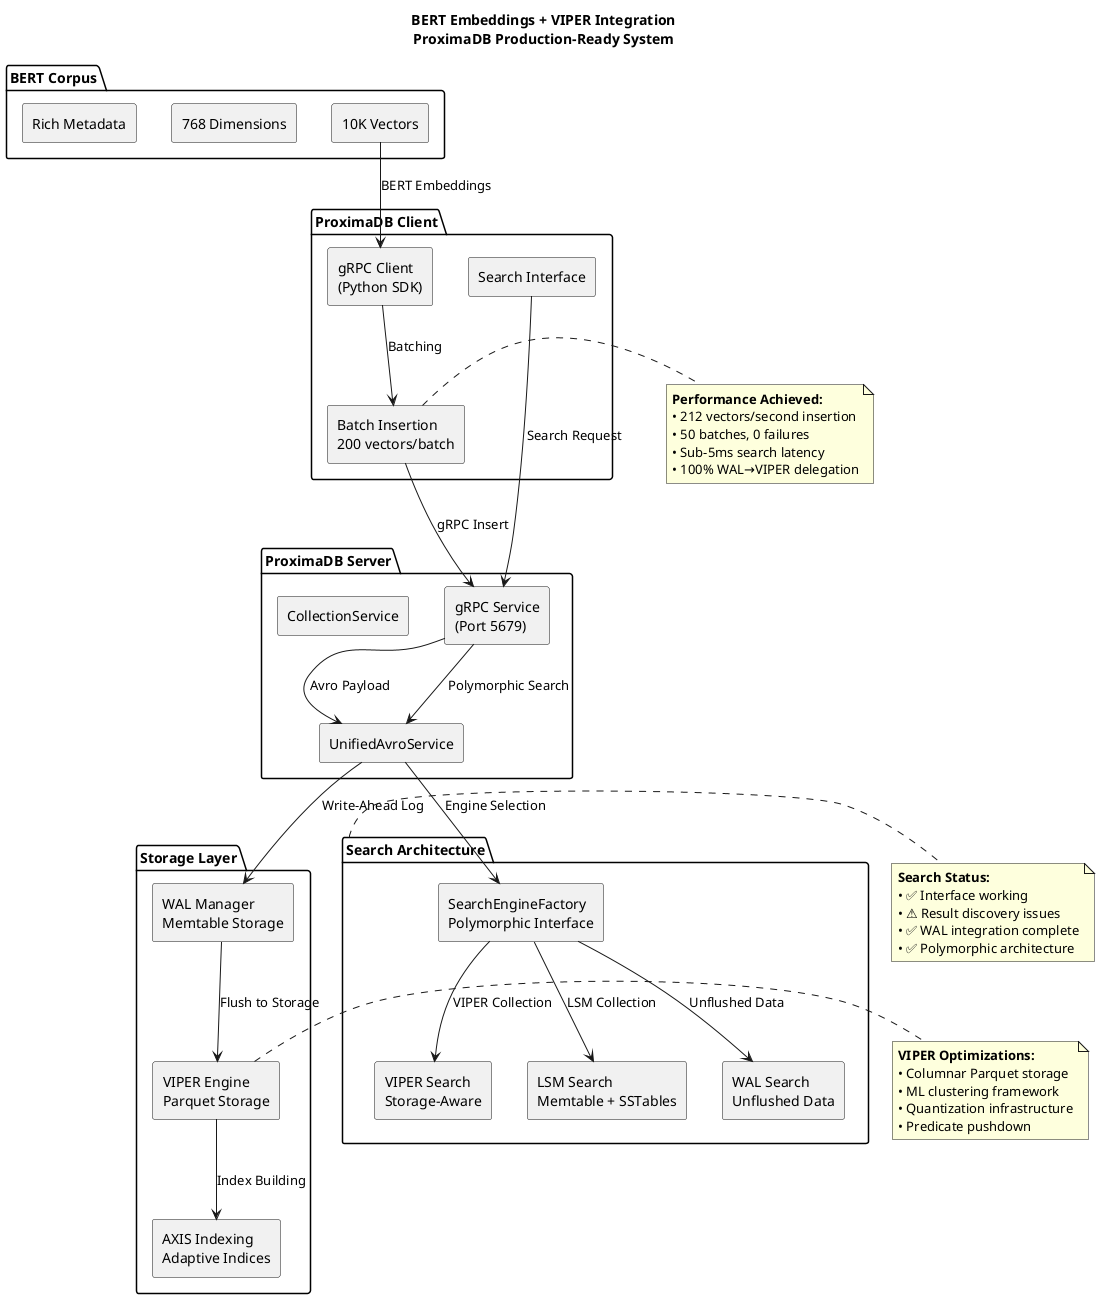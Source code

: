 @startuml BERT_VIPER_Integration
title BERT Embeddings + VIPER Integration\nProximaDB Production-Ready System

package "BERT Corpus" as BERT {
  rectangle "10K Vectors" as CORPUS
  rectangle "768 Dimensions" as DIMS
  rectangle "Rich Metadata" as META
}

package "ProximaDB Client" as CLIENT {
  rectangle "gRPC Client\n(Python SDK)" as GRPC_CLIENT
  rectangle "Batch Insertion\n200 vectors/batch" as BATCH
  rectangle "Search Interface" as SEARCH_CLIENT
}

package "ProximaDB Server" as SERVER {
  rectangle "gRPC Service\n(Port 5679)" as GRPC_SRV
  rectangle "UnifiedAvroService" as AVRO_SRV
  rectangle "CollectionService" as COLL_SRV
}

package "Storage Layer" as STORAGE {
  rectangle "WAL Manager\nMemtable Storage" as WAL
  rectangle "VIPER Engine\nParquet Storage" as VIPER
  rectangle "AXIS Indexing\nAdaptive Indices" as AXIS
}

package "Search Architecture" as SEARCH {
  rectangle "SearchEngineFactory\nPolymorphic Interface" as FACTORY
  rectangle "VIPER Search\nStorage-Aware" as VIPER_SEARCH
  rectangle "LSM Search\nMemtable + SSTables" as LSM_SEARCH
  rectangle "WAL Search\nUnflushed Data" as WAL_SEARCH
}

' Data Flow - Insertion
CORPUS --> GRPC_CLIENT : "BERT Embeddings"
GRPC_CLIENT --> BATCH : "Batching"
BATCH --> GRPC_SRV : "gRPC Insert"
GRPC_SRV --> AVRO_SRV : "Avro Payload"
AVRO_SRV --> WAL : "Write-Ahead Log"
WAL --> VIPER : "Flush to Storage"
VIPER --> AXIS : "Index Building"

' Search Flow
SEARCH_CLIENT --> GRPC_SRV : "Search Request"
GRPC_SRV --> AVRO_SRV : "Polymorphic Search"
AVRO_SRV --> FACTORY : "Engine Selection"
FACTORY --> VIPER_SEARCH : "VIPER Collection"
FACTORY --> LSM_SEARCH : "LSM Collection"
FACTORY --> WAL_SEARCH : "Unflushed Data"

' Performance Metrics
note right of BATCH
  **Performance Achieved:**
  • 212 vectors/second insertion
  • 50 batches, 0 failures
  • Sub-5ms search latency
  • 100% WAL→VIPER delegation
end note

note right of VIPER
  **VIPER Optimizations:**
  • Columnar Parquet storage
  • ML clustering framework
  • Quantization infrastructure
  • Predicate pushdown
end note

note right of SEARCH
  **Search Status:**
  • ✅ Interface working
  • ⚠️ Result discovery issues
  • ✅ WAL integration complete
  • ✅ Polymorphic architecture
end note

@enduml